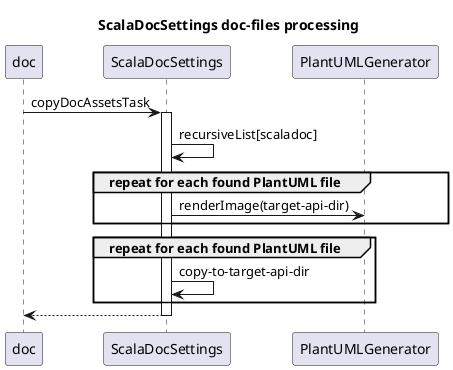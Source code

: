 @startuml
title ScalaDocSettings doc-files processing

participant doc
participant ScalaDocSettings
participant PlantUMLGenerator

doc -> ScalaDocSettings: copyDocAssetsTask
activate ScalaDocSettings
    ScalaDocSettings -> ScalaDocSettings: recursiveList[scaladoc]
    group repeat for each found PlantUML file
        ScalaDocSettings -> PlantUMLGenerator : renderImage(target-api-dir)
    end
    group repeat for each found PlantUML file
        ScalaDocSettings -> ScalaDocSettings : copy-to-target-api-dir
    end
ScalaDocSettings --> doc
deactivate ScalaDocSettings
@enduml
